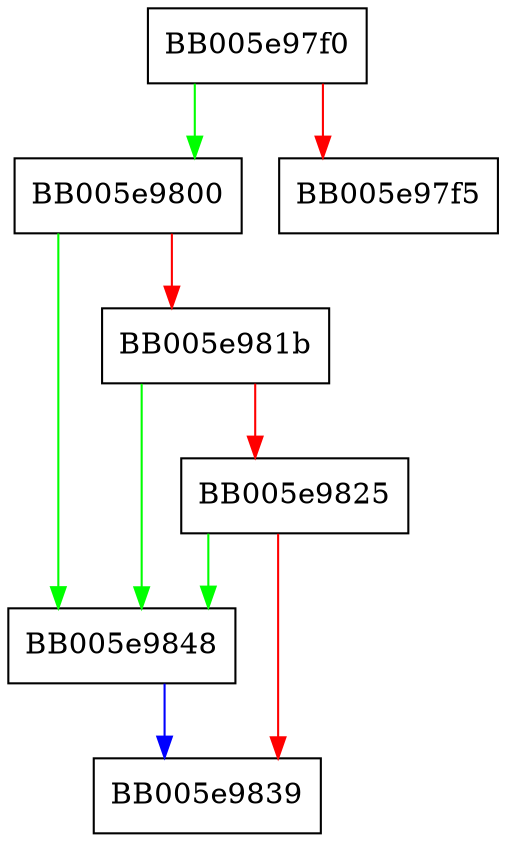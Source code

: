 digraph OSSL_LIB_CTX_get_conf_diagnostics {
  node [shape="box"];
  graph [splines=ortho];
  BB005e97f0 -> BB005e9800 [color="green"];
  BB005e97f0 -> BB005e97f5 [color="red"];
  BB005e9800 -> BB005e9848 [color="green"];
  BB005e9800 -> BB005e981b [color="red"];
  BB005e981b -> BB005e9848 [color="green"];
  BB005e981b -> BB005e9825 [color="red"];
  BB005e9825 -> BB005e9848 [color="green"];
  BB005e9825 -> BB005e9839 [color="red"];
  BB005e9848 -> BB005e9839 [color="blue"];
}
